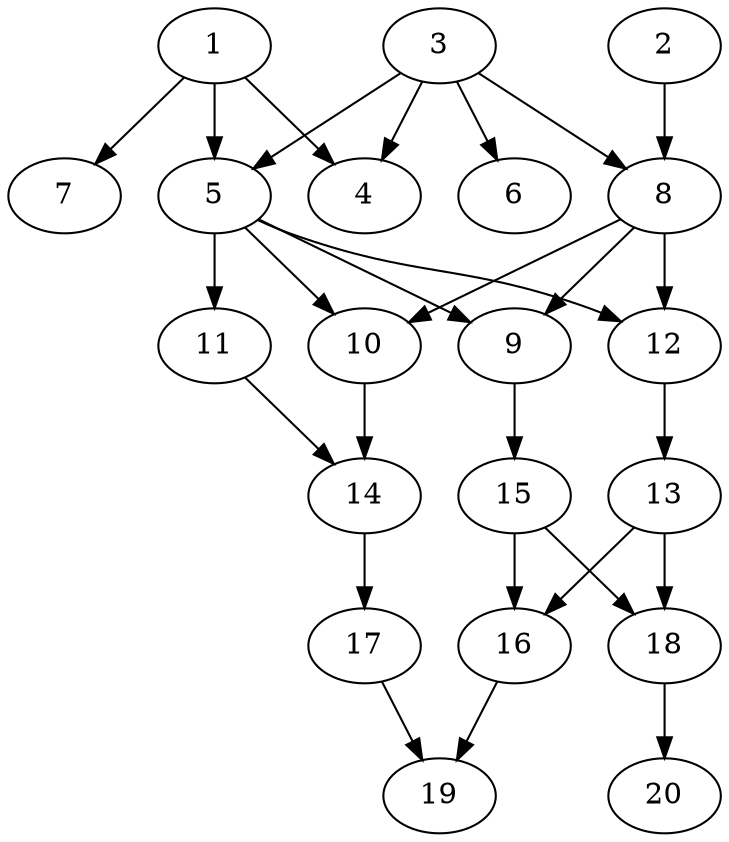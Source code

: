 // DAG automatically generated by daggen at Wed Jul 24 22:10:09 2019
// ./daggen --dot -n 20 --ccr 0.4 --fat 0.5 --regular 0.5 --density 0.5 --mindata 5242880 --maxdata 52428800 
digraph G {
  1 [size="64389120", alpha="0.14", expect_size="25755648"] 
  1 -> 4 [size ="25755648"]
  1 -> 5 [size ="25755648"]
  1 -> 7 [size ="25755648"]
  2 [size="114905600", alpha="0.16", expect_size="45962240"] 
  2 -> 8 [size ="45962240"]
  3 [size="119674880", alpha="0.16", expect_size="47869952"] 
  3 -> 4 [size ="47869952"]
  3 -> 5 [size ="47869952"]
  3 -> 6 [size ="47869952"]
  3 -> 8 [size ="47869952"]
  4 [size="63884800", alpha="0.17", expect_size="25553920"] 
  5 [size="117982720", alpha="0.16", expect_size="47193088"] 
  5 -> 9 [size ="47193088"]
  5 -> 10 [size ="47193088"]
  5 -> 11 [size ="47193088"]
  5 -> 12 [size ="47193088"]
  6 [size="32660480", alpha="0.04", expect_size="13064192"] 
  7 [size="96814080", alpha="0.09", expect_size="38725632"] 
  8 [size="25779200", alpha="0.12", expect_size="10311680"] 
  8 -> 9 [size ="10311680"]
  8 -> 10 [size ="10311680"]
  8 -> 12 [size ="10311680"]
  9 [size="89344000", alpha="0.12", expect_size="35737600"] 
  9 -> 15 [size ="35737600"]
  10 [size="32235520", alpha="0.19", expect_size="12894208"] 
  10 -> 14 [size ="12894208"]
  11 [size="61068800", alpha="0.11", expect_size="24427520"] 
  11 -> 14 [size ="24427520"]
  12 [size="24691200", alpha="0.18", expect_size="9876480"] 
  12 -> 13 [size ="9876480"]
  13 [size="121656320", alpha="0.06", expect_size="48662528"] 
  13 -> 16 [size ="48662528"]
  13 -> 18 [size ="48662528"]
  14 [size="96852480", alpha="0.13", expect_size="38740992"] 
  14 -> 17 [size ="38740992"]
  15 [size="81505280", alpha="0.03", expect_size="32602112"] 
  15 -> 16 [size ="32602112"]
  15 -> 18 [size ="32602112"]
  16 [size="56207360", alpha="0.00", expect_size="22482944"] 
  16 -> 19 [size ="22482944"]
  17 [size="77591040", alpha="0.04", expect_size="31036416"] 
  17 -> 19 [size ="31036416"]
  18 [size="130396160", alpha="0.10", expect_size="52158464"] 
  18 -> 20 [size ="52158464"]
  19 [size="84866560", alpha="0.04", expect_size="33946624"] 
  20 [size="34775040", alpha="0.06", expect_size="13910016"] 
}
